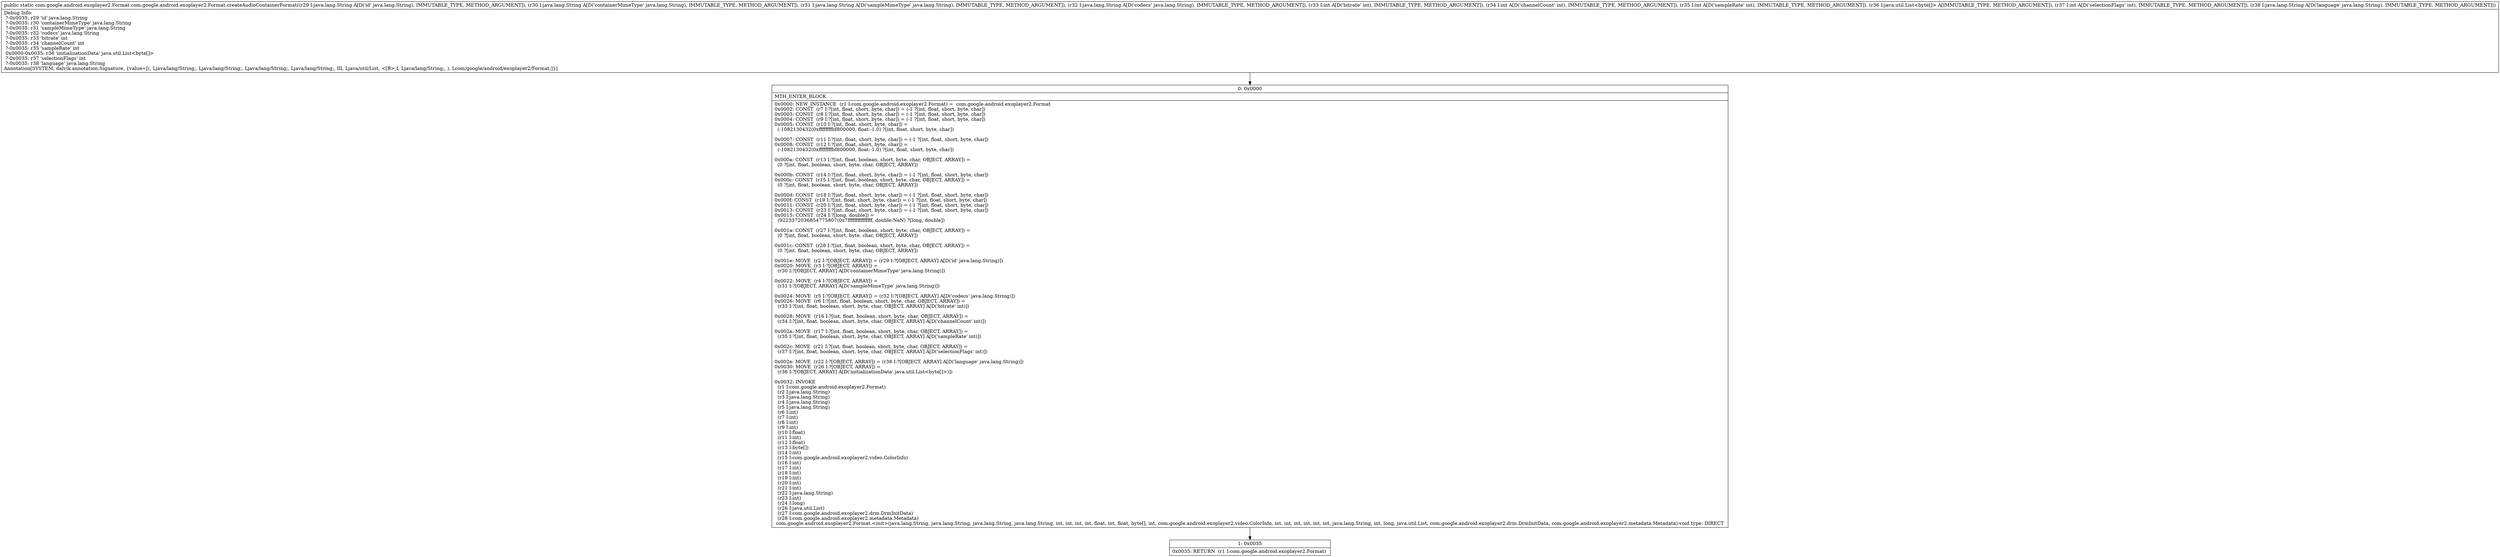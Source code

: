 digraph "CFG forcom.google.android.exoplayer2.Format.createAudioContainerFormat(Ljava\/lang\/String;Ljava\/lang\/String;Ljava\/lang\/String;Ljava\/lang\/String;IIILjava\/util\/List;ILjava\/lang\/String;)Lcom\/google\/android\/exoplayer2\/Format;" {
Node_0 [shape=record,label="{0\:\ 0x0000|MTH_ENTER_BLOCK\l|0x0000: NEW_INSTANCE  (r1 I:com.google.android.exoplayer2.Format) =  com.google.android.exoplayer2.Format \l0x0002: CONST  (r7 I:?[int, float, short, byte, char]) = (\-1 ?[int, float, short, byte, char]) \l0x0003: CONST  (r8 I:?[int, float, short, byte, char]) = (\-1 ?[int, float, short, byte, char]) \l0x0004: CONST  (r9 I:?[int, float, short, byte, char]) = (\-1 ?[int, float, short, byte, char]) \l0x0005: CONST  (r10 I:?[int, float, short, byte, char]) = \l  (\-1082130432(0xffffffffbf800000, float:\-1.0) ?[int, float, short, byte, char])\l \l0x0007: CONST  (r11 I:?[int, float, short, byte, char]) = (\-1 ?[int, float, short, byte, char]) \l0x0008: CONST  (r12 I:?[int, float, short, byte, char]) = \l  (\-1082130432(0xffffffffbf800000, float:\-1.0) ?[int, float, short, byte, char])\l \l0x000a: CONST  (r13 I:?[int, float, boolean, short, byte, char, OBJECT, ARRAY]) = \l  (0 ?[int, float, boolean, short, byte, char, OBJECT, ARRAY])\l \l0x000b: CONST  (r14 I:?[int, float, short, byte, char]) = (\-1 ?[int, float, short, byte, char]) \l0x000c: CONST  (r15 I:?[int, float, boolean, short, byte, char, OBJECT, ARRAY]) = \l  (0 ?[int, float, boolean, short, byte, char, OBJECT, ARRAY])\l \l0x000d: CONST  (r18 I:?[int, float, short, byte, char]) = (\-1 ?[int, float, short, byte, char]) \l0x000f: CONST  (r19 I:?[int, float, short, byte, char]) = (\-1 ?[int, float, short, byte, char]) \l0x0011: CONST  (r20 I:?[int, float, short, byte, char]) = (\-1 ?[int, float, short, byte, char]) \l0x0013: CONST  (r23 I:?[int, float, short, byte, char]) = (\-1 ?[int, float, short, byte, char]) \l0x0015: CONST  (r24 I:?[long, double]) = \l  (9223372036854775807(0x7fffffffffffffff, double:NaN) ?[long, double])\l \l0x001a: CONST  (r27 I:?[int, float, boolean, short, byte, char, OBJECT, ARRAY]) = \l  (0 ?[int, float, boolean, short, byte, char, OBJECT, ARRAY])\l \l0x001c: CONST  (r28 I:?[int, float, boolean, short, byte, char, OBJECT, ARRAY]) = \l  (0 ?[int, float, boolean, short, byte, char, OBJECT, ARRAY])\l \l0x001e: MOVE  (r2 I:?[OBJECT, ARRAY]) = (r29 I:?[OBJECT, ARRAY] A[D('id' java.lang.String)]) \l0x0020: MOVE  (r3 I:?[OBJECT, ARRAY]) = \l  (r30 I:?[OBJECT, ARRAY] A[D('containerMimeType' java.lang.String)])\l \l0x0022: MOVE  (r4 I:?[OBJECT, ARRAY]) = \l  (r31 I:?[OBJECT, ARRAY] A[D('sampleMimeType' java.lang.String)])\l \l0x0024: MOVE  (r5 I:?[OBJECT, ARRAY]) = (r32 I:?[OBJECT, ARRAY] A[D('codecs' java.lang.String)]) \l0x0026: MOVE  (r6 I:?[int, float, boolean, short, byte, char, OBJECT, ARRAY]) = \l  (r33 I:?[int, float, boolean, short, byte, char, OBJECT, ARRAY] A[D('bitrate' int)])\l \l0x0028: MOVE  (r16 I:?[int, float, boolean, short, byte, char, OBJECT, ARRAY]) = \l  (r34 I:?[int, float, boolean, short, byte, char, OBJECT, ARRAY] A[D('channelCount' int)])\l \l0x002a: MOVE  (r17 I:?[int, float, boolean, short, byte, char, OBJECT, ARRAY]) = \l  (r35 I:?[int, float, boolean, short, byte, char, OBJECT, ARRAY] A[D('sampleRate' int)])\l \l0x002c: MOVE  (r21 I:?[int, float, boolean, short, byte, char, OBJECT, ARRAY]) = \l  (r37 I:?[int, float, boolean, short, byte, char, OBJECT, ARRAY] A[D('selectionFlags' int)])\l \l0x002e: MOVE  (r22 I:?[OBJECT, ARRAY]) = (r38 I:?[OBJECT, ARRAY] A[D('language' java.lang.String)]) \l0x0030: MOVE  (r26 I:?[OBJECT, ARRAY]) = \l  (r36 I:?[OBJECT, ARRAY] A[D('initializationData' java.util.List\<byte[]\>)])\l \l0x0032: INVOKE  \l  (r1 I:com.google.android.exoplayer2.Format)\l  (r2 I:java.lang.String)\l  (r3 I:java.lang.String)\l  (r4 I:java.lang.String)\l  (r5 I:java.lang.String)\l  (r6 I:int)\l  (r7 I:int)\l  (r8 I:int)\l  (r9 I:int)\l  (r10 I:float)\l  (r11 I:int)\l  (r12 I:float)\l  (r13 I:byte[])\l  (r14 I:int)\l  (r15 I:com.google.android.exoplayer2.video.ColorInfo)\l  (r16 I:int)\l  (r17 I:int)\l  (r18 I:int)\l  (r19 I:int)\l  (r20 I:int)\l  (r21 I:int)\l  (r22 I:java.lang.String)\l  (r23 I:int)\l  (r24 I:long)\l  (r26 I:java.util.List)\l  (r27 I:com.google.android.exoplayer2.drm.DrmInitData)\l  (r28 I:com.google.android.exoplayer2.metadata.Metadata)\l com.google.android.exoplayer2.Format.\<init\>(java.lang.String, java.lang.String, java.lang.String, java.lang.String, int, int, int, int, float, int, float, byte[], int, com.google.android.exoplayer2.video.ColorInfo, int, int, int, int, int, int, java.lang.String, int, long, java.util.List, com.google.android.exoplayer2.drm.DrmInitData, com.google.android.exoplayer2.metadata.Metadata):void type: DIRECT \l}"];
Node_1 [shape=record,label="{1\:\ 0x0035|0x0035: RETURN  (r1 I:com.google.android.exoplayer2.Format) \l}"];
MethodNode[shape=record,label="{public static com.google.android.exoplayer2.Format com.google.android.exoplayer2.Format.createAudioContainerFormat((r29 I:java.lang.String A[D('id' java.lang.String), IMMUTABLE_TYPE, METHOD_ARGUMENT]), (r30 I:java.lang.String A[D('containerMimeType' java.lang.String), IMMUTABLE_TYPE, METHOD_ARGUMENT]), (r31 I:java.lang.String A[D('sampleMimeType' java.lang.String), IMMUTABLE_TYPE, METHOD_ARGUMENT]), (r32 I:java.lang.String A[D('codecs' java.lang.String), IMMUTABLE_TYPE, METHOD_ARGUMENT]), (r33 I:int A[D('bitrate' int), IMMUTABLE_TYPE, METHOD_ARGUMENT]), (r34 I:int A[D('channelCount' int), IMMUTABLE_TYPE, METHOD_ARGUMENT]), (r35 I:int A[D('sampleRate' int), IMMUTABLE_TYPE, METHOD_ARGUMENT]), (r36 I:java.util.List\<byte[]\> A[IMMUTABLE_TYPE, METHOD_ARGUMENT]), (r37 I:int A[D('selectionFlags' int), IMMUTABLE_TYPE, METHOD_ARGUMENT]), (r38 I:java.lang.String A[D('language' java.lang.String), IMMUTABLE_TYPE, METHOD_ARGUMENT]))  | Debug Info:\l  ?\-0x0035: r29 'id' java.lang.String\l  ?\-0x0035: r30 'containerMimeType' java.lang.String\l  ?\-0x0035: r31 'sampleMimeType' java.lang.String\l  ?\-0x0035: r32 'codecs' java.lang.String\l  ?\-0x0035: r33 'bitrate' int\l  ?\-0x0035: r34 'channelCount' int\l  ?\-0x0035: r35 'sampleRate' int\l  0x0000\-0x0035: r36 'initializationData' java.util.List\<byte[]\>\l  ?\-0x0035: r37 'selectionFlags' int\l  ?\-0x0035: r38 'language' java.lang.String\lAnnotation[SYSTEM, dalvik.annotation.Signature, \{value=[(, Ljava\/lang\/String;, Ljava\/lang\/String;, Ljava\/lang\/String;, Ljava\/lang\/String;, III, Ljava\/util\/List, \<[B\>;I, Ljava\/lang\/String;, ), Lcom\/google\/android\/exoplayer2\/Format;]\}]\l}"];
MethodNode -> Node_0;
Node_0 -> Node_1;
}


